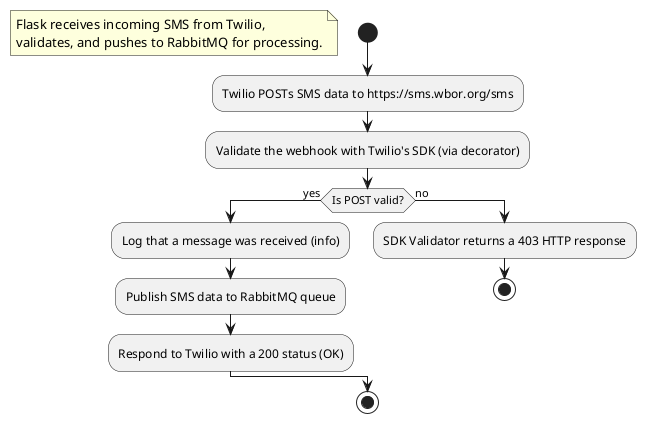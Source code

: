 @startuml Inbound Messages
start

floating note
    Flask receives incoming SMS from Twilio,
    validates, and pushes to RabbitMQ for processing.
end note

:Twilio POSTs SMS data to https://sms.wbor.org/sms;
:Validate the webhook with Twilio's SDK (via decorator);

if (Is POST valid?) then (yes)
    :Log that a message was received (info);
    :Publish SMS data to RabbitMQ queue;

    :Respond to Twilio with a 200 status (OK);
else (no)
    :SDK Validator returns a 403 HTTP response;
    stop
endif
stop
@enduml
